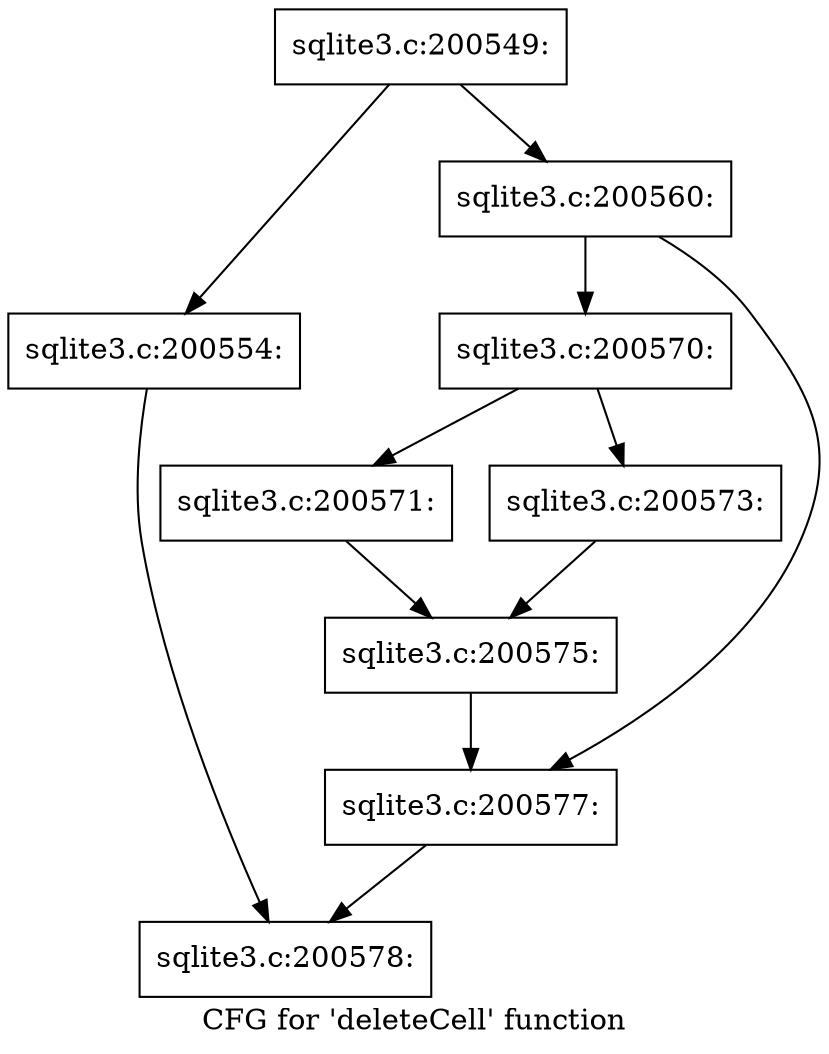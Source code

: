 digraph "CFG for 'deleteCell' function" {
	label="CFG for 'deleteCell' function";

	Node0x55c0fb5ac510 [shape=record,label="{sqlite3.c:200549:}"];
	Node0x55c0fb5ac510 -> Node0x55c0fb5bf980;
	Node0x55c0fb5ac510 -> Node0x55c0fb5bf9d0;
	Node0x55c0fb5bf980 [shape=record,label="{sqlite3.c:200554:}"];
	Node0x55c0fb5bf980 -> Node0x55c0fb5b21f0;
	Node0x55c0fb5bf9d0 [shape=record,label="{sqlite3.c:200560:}"];
	Node0x55c0fb5bf9d0 -> Node0x55c0f6e09730;
	Node0x55c0fb5bf9d0 -> Node0x55c0f6e97d00;
	Node0x55c0f6e09730 [shape=record,label="{sqlite3.c:200570:}"];
	Node0x55c0f6e09730 -> Node0x55c0fb5c01a0;
	Node0x55c0f6e09730 -> Node0x55c0fb5c11c0;
	Node0x55c0fb5c01a0 [shape=record,label="{sqlite3.c:200571:}"];
	Node0x55c0fb5c01a0 -> Node0x55c0fb5c1170;
	Node0x55c0fb5c11c0 [shape=record,label="{sqlite3.c:200573:}"];
	Node0x55c0fb5c11c0 -> Node0x55c0fb5c1170;
	Node0x55c0fb5c1170 [shape=record,label="{sqlite3.c:200575:}"];
	Node0x55c0fb5c1170 -> Node0x55c0f6e97d00;
	Node0x55c0f6e97d00 [shape=record,label="{sqlite3.c:200577:}"];
	Node0x55c0f6e97d00 -> Node0x55c0fb5b21f0;
	Node0x55c0fb5b21f0 [shape=record,label="{sqlite3.c:200578:}"];
}
